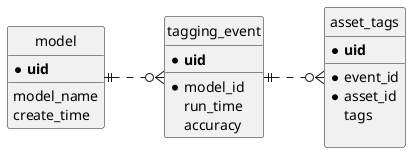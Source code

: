 @startuml
' hide the spot
hide circle

' avoid problems with angled crows feet
skinparam linetype ortho

left to right direction

entity model{
    * **uid**
    __
    model_name
    create_time
}

entity tagging_event{
    * **uid**
    __
    * model_id
    run_time
    accuracy
}

entity asset_tags{
    * **uid**
    ___
    * event_id
    * asset_id
    tags

}


model ||..o{ tagging_event
tagging_event ||..o{ asset_tags

@enduml
